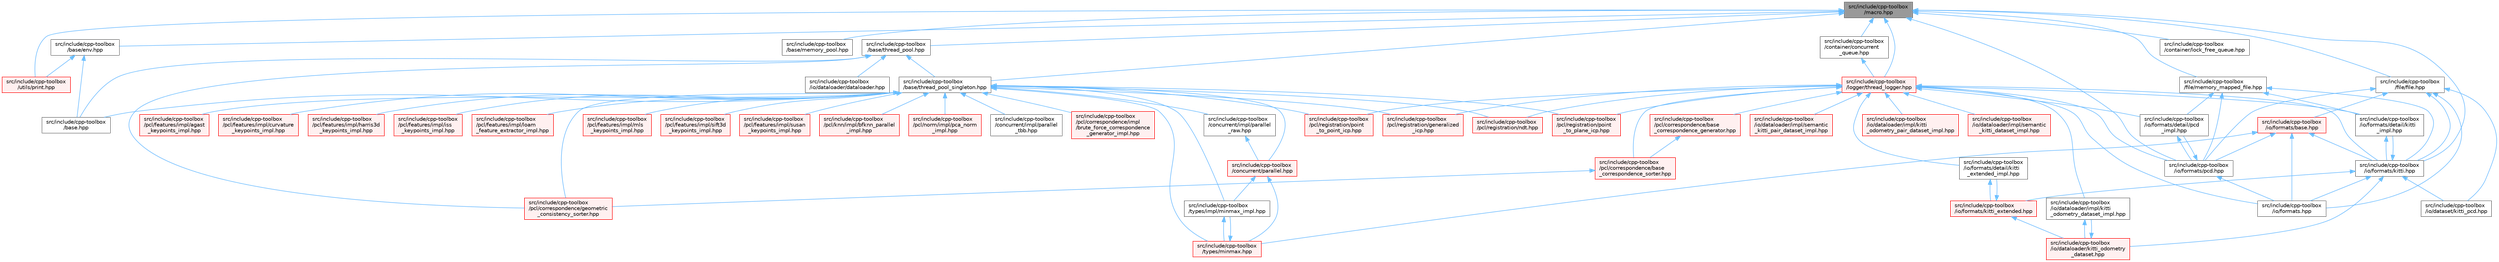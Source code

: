 digraph "src/include/cpp-toolbox/macro.hpp"
{
 // LATEX_PDF_SIZE
  bgcolor="transparent";
  edge [fontname=Helvetica,fontsize=10,labelfontname=Helvetica,labelfontsize=10];
  node [fontname=Helvetica,fontsize=10,shape=box,height=0.2,width=0.4];
  Node1 [id="Node000001",label="src/include/cpp-toolbox\l/macro.hpp",height=0.2,width=0.4,color="gray40", fillcolor="grey60", style="filled", fontcolor="black",tooltip="通用的编译器、平台、架构检测和实用宏定义 / Common macros for compiler, platform, architecture detection and utility macro..."];
  Node1 -> Node2 [id="edge1_Node000001_Node000002",dir="back",color="steelblue1",style="solid",tooltip=" "];
  Node2 [id="Node000002",label="src/include/cpp-toolbox\l/base/env.hpp",height=0.2,width=0.4,color="grey40", fillcolor="white", style="filled",URL="$env_8hpp.html",tooltip=" "];
  Node2 -> Node3 [id="edge2_Node000002_Node000003",dir="back",color="steelblue1",style="solid",tooltip=" "];
  Node3 [id="Node000003",label="src/include/cpp-toolbox\l/base.hpp",height=0.2,width=0.4,color="grey40", fillcolor="white", style="filled",URL="$base_8hpp.html",tooltip=" "];
  Node2 -> Node4 [id="edge3_Node000002_Node000004",dir="back",color="steelblue1",style="solid",tooltip=" "];
  Node4 [id="Node000004",label="src/include/cpp-toolbox\l/utils/print.hpp",height=0.2,width=0.4,color="red", fillcolor="#FFF0F0", style="filled",URL="$print_8hpp.html",tooltip=" "];
  Node1 -> Node6 [id="edge4_Node000001_Node000006",dir="back",color="steelblue1",style="solid",tooltip=" "];
  Node6 [id="Node000006",label="src/include/cpp-toolbox\l/base/memory_pool.hpp",height=0.2,width=0.4,color="grey40", fillcolor="white", style="filled",URL="$memory__pool_8hpp.html",tooltip=" "];
  Node1 -> Node7 [id="edge5_Node000001_Node000007",dir="back",color="steelblue1",style="solid",tooltip=" "];
  Node7 [id="Node000007",label="src/include/cpp-toolbox\l/base/thread_pool.hpp",height=0.2,width=0.4,color="grey40", fillcolor="white", style="filled",URL="$thread__pool_8hpp.html",tooltip=" "];
  Node7 -> Node3 [id="edge6_Node000007_Node000003",dir="back",color="steelblue1",style="solid",tooltip=" "];
  Node7 -> Node8 [id="edge7_Node000007_Node000008",dir="back",color="steelblue1",style="solid",tooltip=" "];
  Node8 [id="Node000008",label="src/include/cpp-toolbox\l/base/thread_pool_singleton.hpp",height=0.2,width=0.4,color="grey40", fillcolor="white", style="filled",URL="$thread__pool__singleton_8hpp.html",tooltip=" "];
  Node8 -> Node3 [id="edge8_Node000008_Node000003",dir="back",color="steelblue1",style="solid",tooltip=" "];
  Node8 -> Node9 [id="edge9_Node000008_Node000009",dir="back",color="steelblue1",style="solid",tooltip=" "];
  Node9 [id="Node000009",label="src/include/cpp-toolbox\l/concurrent/impl/parallel\l_raw.hpp",height=0.2,width=0.4,color="grey40", fillcolor="white", style="filled",URL="$parallel__raw_8hpp.html",tooltip=" "];
  Node9 -> Node10 [id="edge10_Node000009_Node000010",dir="back",color="steelblue1",style="solid",tooltip=" "];
  Node10 [id="Node000010",label="src/include/cpp-toolbox\l/concurrent/parallel.hpp",height=0.2,width=0.4,color="red", fillcolor="#FFF0F0", style="filled",URL="$parallel_8hpp.html",tooltip=" "];
  Node10 -> Node59 [id="edge11_Node000010_Node000059",dir="back",color="steelblue1",style="solid",tooltip=" "];
  Node59 [id="Node000059",label="src/include/cpp-toolbox\l/types/impl/minmax_impl.hpp",height=0.2,width=0.4,color="grey40", fillcolor="white", style="filled",URL="$minmax__impl_8hpp.html",tooltip=" "];
  Node59 -> Node60 [id="edge12_Node000059_Node000060",dir="back",color="steelblue1",style="solid",tooltip=" "];
  Node60 [id="Node000060",label="src/include/cpp-toolbox\l/types/minmax.hpp",height=0.2,width=0.4,color="red", fillcolor="#FFF0F0", style="filled",URL="$minmax_8hpp.html",tooltip=" "];
  Node60 -> Node59 [id="edge13_Node000060_Node000059",dir="back",color="steelblue1",style="solid",tooltip=" "];
  Node10 -> Node60 [id="edge14_Node000010_Node000060",dir="back",color="steelblue1",style="solid",tooltip=" "];
  Node8 -> Node62 [id="edge15_Node000008_Node000062",dir="back",color="steelblue1",style="solid",tooltip=" "];
  Node62 [id="Node000062",label="src/include/cpp-toolbox\l/concurrent/impl/parallel\l_tbb.hpp",height=0.2,width=0.4,color="grey40", fillcolor="white", style="filled",URL="$parallel__tbb_8hpp.html",tooltip=" "];
  Node8 -> Node10 [id="edge16_Node000008_Node000010",dir="back",color="steelblue1",style="solid",tooltip=" "];
  Node8 -> Node63 [id="edge17_Node000008_Node000063",dir="back",color="steelblue1",style="solid",tooltip=" "];
  Node63 [id="Node000063",label="src/include/cpp-toolbox\l/pcl/correspondence/geometric\l_consistency_sorter.hpp",height=0.2,width=0.4,color="red", fillcolor="#FFF0F0", style="filled",URL="$geometric__consistency__sorter_8hpp.html",tooltip=" "];
  Node8 -> Node66 [id="edge18_Node000008_Node000066",dir="back",color="steelblue1",style="solid",tooltip=" "];
  Node66 [id="Node000066",label="src/include/cpp-toolbox\l/pcl/correspondence/impl\l/brute_force_correspondence\l_generator_impl.hpp",height=0.2,width=0.4,color="red", fillcolor="#FFF0F0", style="filled",URL="$brute__force__correspondence__generator__impl_8hpp.html",tooltip=" "];
  Node8 -> Node68 [id="edge19_Node000008_Node000068",dir="back",color="steelblue1",style="solid",tooltip=" "];
  Node68 [id="Node000068",label="src/include/cpp-toolbox\l/pcl/features/impl/agast\l_keypoints_impl.hpp",height=0.2,width=0.4,color="red", fillcolor="#FFF0F0", style="filled",URL="$agast__keypoints__impl_8hpp.html",tooltip=" "];
  Node8 -> Node69 [id="edge20_Node000008_Node000069",dir="back",color="steelblue1",style="solid",tooltip=" "];
  Node69 [id="Node000069",label="src/include/cpp-toolbox\l/pcl/features/impl/curvature\l_keypoints_impl.hpp",height=0.2,width=0.4,color="red", fillcolor="#FFF0F0", style="filled",URL="$curvature__keypoints__impl_8hpp.html",tooltip=" "];
  Node8 -> Node70 [id="edge21_Node000008_Node000070",dir="back",color="steelblue1",style="solid",tooltip=" "];
  Node70 [id="Node000070",label="src/include/cpp-toolbox\l/pcl/features/impl/harris3d\l_keypoints_impl.hpp",height=0.2,width=0.4,color="red", fillcolor="#FFF0F0", style="filled",URL="$harris3d__keypoints__impl_8hpp.html",tooltip=" "];
  Node8 -> Node71 [id="edge22_Node000008_Node000071",dir="back",color="steelblue1",style="solid",tooltip=" "];
  Node71 [id="Node000071",label="src/include/cpp-toolbox\l/pcl/features/impl/iss\l_keypoints_impl.hpp",height=0.2,width=0.4,color="red", fillcolor="#FFF0F0", style="filled",URL="$iss__keypoints__impl_8hpp.html",tooltip=" "];
  Node8 -> Node72 [id="edge23_Node000008_Node000072",dir="back",color="steelblue1",style="solid",tooltip=" "];
  Node72 [id="Node000072",label="src/include/cpp-toolbox\l/pcl/features/impl/loam\l_feature_extractor_impl.hpp",height=0.2,width=0.4,color="red", fillcolor="#FFF0F0", style="filled",URL="$loam__feature__extractor__impl_8hpp.html",tooltip=" "];
  Node8 -> Node73 [id="edge24_Node000008_Node000073",dir="back",color="steelblue1",style="solid",tooltip=" "];
  Node73 [id="Node000073",label="src/include/cpp-toolbox\l/pcl/features/impl/mls\l_keypoints_impl.hpp",height=0.2,width=0.4,color="red", fillcolor="#FFF0F0", style="filled",URL="$mls__keypoints__impl_8hpp.html",tooltip=" "];
  Node8 -> Node74 [id="edge25_Node000008_Node000074",dir="back",color="steelblue1",style="solid",tooltip=" "];
  Node74 [id="Node000074",label="src/include/cpp-toolbox\l/pcl/features/impl/sift3d\l_keypoints_impl.hpp",height=0.2,width=0.4,color="red", fillcolor="#FFF0F0", style="filled",URL="$sift3d__keypoints__impl_8hpp.html",tooltip=" "];
  Node8 -> Node75 [id="edge26_Node000008_Node000075",dir="back",color="steelblue1",style="solid",tooltip=" "];
  Node75 [id="Node000075",label="src/include/cpp-toolbox\l/pcl/features/impl/susan\l_keypoints_impl.hpp",height=0.2,width=0.4,color="red", fillcolor="#FFF0F0", style="filled",URL="$susan__keypoints__impl_8hpp.html",tooltip=" "];
  Node8 -> Node76 [id="edge27_Node000008_Node000076",dir="back",color="steelblue1",style="solid",tooltip=" "];
  Node76 [id="Node000076",label="src/include/cpp-toolbox\l/pcl/knn/impl/bfknn_parallel\l_impl.hpp",height=0.2,width=0.4,color="red", fillcolor="#FFF0F0", style="filled",URL="$bfknn__parallel__impl_8hpp.html",tooltip=" "];
  Node8 -> Node77 [id="edge28_Node000008_Node000077",dir="back",color="steelblue1",style="solid",tooltip=" "];
  Node77 [id="Node000077",label="src/include/cpp-toolbox\l/pcl/norm/impl/pca_norm\l_impl.hpp",height=0.2,width=0.4,color="red", fillcolor="#FFF0F0", style="filled",URL="$pca__norm__impl_8hpp.html",tooltip=" "];
  Node8 -> Node48 [id="edge29_Node000008_Node000048",dir="back",color="steelblue1",style="solid",tooltip=" "];
  Node48 [id="Node000048",label="src/include/cpp-toolbox\l/pcl/registration/generalized\l_icp.hpp",height=0.2,width=0.4,color="red", fillcolor="#FFF0F0", style="filled",URL="$generalized__icp_8hpp.html",tooltip=" "];
  Node8 -> Node50 [id="edge30_Node000008_Node000050",dir="back",color="steelblue1",style="solid",tooltip=" "];
  Node50 [id="Node000050",label="src/include/cpp-toolbox\l/pcl/registration/ndt.hpp",height=0.2,width=0.4,color="red", fillcolor="#FFF0F0", style="filled",URL="$ndt_8hpp.html",tooltip=" "];
  Node8 -> Node52 [id="edge31_Node000008_Node000052",dir="back",color="steelblue1",style="solid",tooltip=" "];
  Node52 [id="Node000052",label="src/include/cpp-toolbox\l/pcl/registration/point\l_to_plane_icp.hpp",height=0.2,width=0.4,color="red", fillcolor="#FFF0F0", style="filled",URL="$point__to__plane__icp_8hpp.html",tooltip=" "];
  Node8 -> Node54 [id="edge32_Node000008_Node000054",dir="back",color="steelblue1",style="solid",tooltip=" "];
  Node54 [id="Node000054",label="src/include/cpp-toolbox\l/pcl/registration/point\l_to_point_icp.hpp",height=0.2,width=0.4,color="red", fillcolor="#FFF0F0", style="filled",URL="$point__to__point__icp_8hpp.html",tooltip=" "];
  Node8 -> Node59 [id="edge33_Node000008_Node000059",dir="back",color="steelblue1",style="solid",tooltip=" "];
  Node8 -> Node60 [id="edge34_Node000008_Node000060",dir="back",color="steelblue1",style="solid",tooltip=" "];
  Node7 -> Node78 [id="edge35_Node000007_Node000078",dir="back",color="steelblue1",style="solid",tooltip=" "];
  Node78 [id="Node000078",label="src/include/cpp-toolbox\l/io/dataloader/dataloader.hpp",height=0.2,width=0.4,color="grey40", fillcolor="white", style="filled",URL="$dataloader_8hpp.html",tooltip=" "];
  Node7 -> Node63 [id="edge36_Node000007_Node000063",dir="back",color="steelblue1",style="solid",tooltip=" "];
  Node1 -> Node8 [id="edge37_Node000001_Node000008",dir="back",color="steelblue1",style="solid",tooltip=" "];
  Node1 -> Node79 [id="edge38_Node000001_Node000079",dir="back",color="steelblue1",style="solid",tooltip=" "];
  Node79 [id="Node000079",label="src/include/cpp-toolbox\l/container/concurrent\l_queue.hpp",height=0.2,width=0.4,color="grey40", fillcolor="white", style="filled",URL="$concurrent__queue_8hpp.html",tooltip=" "];
  Node79 -> Node80 [id="edge39_Node000079_Node000080",dir="back",color="steelblue1",style="solid",tooltip=" "];
  Node80 [id="Node000080",label="src/include/cpp-toolbox\l/logger/thread_logger.hpp",height=0.2,width=0.4,color="red", fillcolor="#FFF0F0", style="filled",URL="$thread__logger_8hpp.html",tooltip=" "];
  Node80 -> Node81 [id="edge40_Node000080_Node000081",dir="back",color="steelblue1",style="solid",tooltip=" "];
  Node81 [id="Node000081",label="src/include/cpp-toolbox\l/io/dataloader/impl/kitti\l_odometry_dataset_impl.hpp",height=0.2,width=0.4,color="grey40", fillcolor="white", style="filled",URL="$kitti__odometry__dataset__impl_8hpp.html",tooltip=" "];
  Node81 -> Node82 [id="edge41_Node000081_Node000082",dir="back",color="steelblue1",style="solid",tooltip=" "];
  Node82 [id="Node000082",label="src/include/cpp-toolbox\l/io/dataloader/kitti_odometry\l_dataset.hpp",height=0.2,width=0.4,color="red", fillcolor="#FFF0F0", style="filled",URL="$kitti__odometry__dataset_8hpp.html",tooltip=" "];
  Node82 -> Node81 [id="edge42_Node000082_Node000081",dir="back",color="steelblue1",style="solid",tooltip=" "];
  Node80 -> Node84 [id="edge43_Node000080_Node000084",dir="back",color="steelblue1",style="solid",tooltip=" "];
  Node84 [id="Node000084",label="src/include/cpp-toolbox\l/io/dataloader/impl/kitti\l_odometry_pair_dataset_impl.hpp",height=0.2,width=0.4,color="red", fillcolor="#FFF0F0", style="filled",URL="$kitti__odometry__pair__dataset__impl_8hpp.html",tooltip=" "];
  Node80 -> Node86 [id="edge44_Node000080_Node000086",dir="back",color="steelblue1",style="solid",tooltip=" "];
  Node86 [id="Node000086",label="src/include/cpp-toolbox\l/io/dataloader/impl/semantic\l_kitti_dataset_impl.hpp",height=0.2,width=0.4,color="red", fillcolor="#FFF0F0", style="filled",URL="$semantic__kitti__dataset__impl_8hpp.html",tooltip=" "];
  Node80 -> Node88 [id="edge45_Node000080_Node000088",dir="back",color="steelblue1",style="solid",tooltip=" "];
  Node88 [id="Node000088",label="src/include/cpp-toolbox\l/io/dataloader/impl/semantic\l_kitti_pair_dataset_impl.hpp",height=0.2,width=0.4,color="red", fillcolor="#FFF0F0", style="filled",URL="$semantic__kitti__pair__dataset__impl_8hpp.html",tooltip=" "];
  Node80 -> Node89 [id="edge46_Node000080_Node000089",dir="back",color="steelblue1",style="solid",tooltip=" "];
  Node89 [id="Node000089",label="src/include/cpp-toolbox\l/io/formats.hpp",height=0.2,width=0.4,color="grey40", fillcolor="white", style="filled",URL="$formats_8hpp.html",tooltip=" "];
  Node80 -> Node90 [id="edge47_Node000080_Node000090",dir="back",color="steelblue1",style="solid",tooltip=" "];
  Node90 [id="Node000090",label="src/include/cpp-toolbox\l/io/formats/detail/kitti\l_extended_impl.hpp",height=0.2,width=0.4,color="grey40", fillcolor="white", style="filled",URL="$kitti__extended__impl_8hpp.html",tooltip=" "];
  Node90 -> Node91 [id="edge48_Node000090_Node000091",dir="back",color="steelblue1",style="solid",tooltip=" "];
  Node91 [id="Node000091",label="src/include/cpp-toolbox\l/io/formats/kitti_extended.hpp",height=0.2,width=0.4,color="red", fillcolor="#FFF0F0", style="filled",URL="$kitti__extended_8hpp.html",tooltip=" "];
  Node91 -> Node82 [id="edge49_Node000091_Node000082",dir="back",color="steelblue1",style="solid",tooltip=" "];
  Node91 -> Node90 [id="edge50_Node000091_Node000090",dir="back",color="steelblue1",style="solid",tooltip=" "];
  Node80 -> Node96 [id="edge51_Node000080_Node000096",dir="back",color="steelblue1",style="solid",tooltip=" "];
  Node96 [id="Node000096",label="src/include/cpp-toolbox\l/io/formats/detail/kitti\l_impl.hpp",height=0.2,width=0.4,color="grey40", fillcolor="white", style="filled",URL="$kitti__impl_8hpp.html",tooltip="此文件包含 kitti_format_t 的模板实现/This file contains the template implementations for kitti_format_t"];
  Node96 -> Node97 [id="edge52_Node000096_Node000097",dir="back",color="steelblue1",style="solid",tooltip=" "];
  Node97 [id="Node000097",label="src/include/cpp-toolbox\l/io/formats/kitti.hpp",height=0.2,width=0.4,color="grey40", fillcolor="white", style="filled",URL="$kitti_8hpp.html",tooltip=" "];
  Node97 -> Node82 [id="edge53_Node000097_Node000082",dir="back",color="steelblue1",style="solid",tooltip=" "];
  Node97 -> Node98 [id="edge54_Node000097_Node000098",dir="back",color="steelblue1",style="solid",tooltip=" "];
  Node98 [id="Node000098",label="src/include/cpp-toolbox\l/io/dataset/kitti_pcd.hpp",height=0.2,width=0.4,color="grey40", fillcolor="white", style="filled",URL="$kitti__pcd_8hpp.html",tooltip=" "];
  Node97 -> Node89 [id="edge55_Node000097_Node000089",dir="back",color="steelblue1",style="solid",tooltip=" "];
  Node97 -> Node96 [id="edge56_Node000097_Node000096",dir="back",color="steelblue1",style="solid",tooltip=" "];
  Node97 -> Node91 [id="edge57_Node000097_Node000091",dir="back",color="steelblue1",style="solid",tooltip=" "];
  Node80 -> Node99 [id="edge58_Node000080_Node000099",dir="back",color="steelblue1",style="solid",tooltip=" "];
  Node99 [id="Node000099",label="src/include/cpp-toolbox\l/io/formats/detail/pcd\l_impl.hpp",height=0.2,width=0.4,color="grey40", fillcolor="white", style="filled",URL="$pcd__impl_8hpp.html",tooltip="此文件包含 pcd_format_t 的模板实现/This file contains the template implementations for pcd_format_t"];
  Node99 -> Node100 [id="edge59_Node000099_Node000100",dir="back",color="steelblue1",style="solid",tooltip=" "];
  Node100 [id="Node000100",label="src/include/cpp-toolbox\l/io/formats/pcd.hpp",height=0.2,width=0.4,color="grey40", fillcolor="white", style="filled",URL="$pcd_8hpp.html",tooltip=" "];
  Node100 -> Node89 [id="edge60_Node000100_Node000089",dir="back",color="steelblue1",style="solid",tooltip=" "];
  Node100 -> Node99 [id="edge61_Node000100_Node000099",dir="back",color="steelblue1",style="solid",tooltip=" "];
  Node80 -> Node97 [id="edge62_Node000080_Node000097",dir="back",color="steelblue1",style="solid",tooltip=" "];
  Node80 -> Node100 [id="edge63_Node000080_Node000100",dir="back",color="steelblue1",style="solid",tooltip=" "];
  Node80 -> Node101 [id="edge64_Node000080_Node000101",dir="back",color="steelblue1",style="solid",tooltip=" "];
  Node101 [id="Node000101",label="src/include/cpp-toolbox\l/pcl/correspondence/base\l_correspondence_generator.hpp",height=0.2,width=0.4,color="red", fillcolor="#FFF0F0", style="filled",URL="$base__correspondence__generator_8hpp.html",tooltip=" "];
  Node101 -> Node102 [id="edge65_Node000101_Node000102",dir="back",color="steelblue1",style="solid",tooltip=" "];
  Node102 [id="Node000102",label="src/include/cpp-toolbox\l/pcl/correspondence/base\l_correspondence_sorter.hpp",height=0.2,width=0.4,color="red", fillcolor="#FFF0F0", style="filled",URL="$base__correspondence__sorter_8hpp.html",tooltip=" "];
  Node102 -> Node63 [id="edge66_Node000102_Node000063",dir="back",color="steelblue1",style="solid",tooltip=" "];
  Node80 -> Node102 [id="edge67_Node000080_Node000102",dir="back",color="steelblue1",style="solid",tooltip=" "];
  Node80 -> Node48 [id="edge68_Node000080_Node000048",dir="back",color="steelblue1",style="solid",tooltip=" "];
  Node80 -> Node50 [id="edge69_Node000080_Node000050",dir="back",color="steelblue1",style="solid",tooltip=" "];
  Node80 -> Node52 [id="edge70_Node000080_Node000052",dir="back",color="steelblue1",style="solid",tooltip=" "];
  Node80 -> Node54 [id="edge71_Node000080_Node000054",dir="back",color="steelblue1",style="solid",tooltip=" "];
  Node1 -> Node115 [id="edge72_Node000001_Node000115",dir="back",color="steelblue1",style="solid",tooltip=" "];
  Node115 [id="Node000115",label="src/include/cpp-toolbox\l/container/lock_free_queue.hpp",height=0.2,width=0.4,color="grey40", fillcolor="white", style="filled",URL="$lock__free__queue_8hpp.html",tooltip=" "];
  Node1 -> Node116 [id="edge73_Node000001_Node000116",dir="back",color="steelblue1",style="solid",tooltip=" "];
  Node116 [id="Node000116",label="src/include/cpp-toolbox\l/file/file.hpp",height=0.2,width=0.4,color="grey40", fillcolor="white", style="filled",URL="$file_8hpp.html",tooltip=" "];
  Node116 -> Node98 [id="edge74_Node000116_Node000098",dir="back",color="steelblue1",style="solid",tooltip=" "];
  Node116 -> Node89 [id="edge75_Node000116_Node000089",dir="back",color="steelblue1",style="solid",tooltip=" "];
  Node116 -> Node117 [id="edge76_Node000116_Node000117",dir="back",color="steelblue1",style="solid",tooltip=" "];
  Node117 [id="Node000117",label="src/include/cpp-toolbox\l/io/formats/base.hpp",height=0.2,width=0.4,color="red", fillcolor="#FFF0F0", style="filled",URL="$io_2formats_2base_8hpp.html",tooltip=" "];
  Node117 -> Node89 [id="edge77_Node000117_Node000089",dir="back",color="steelblue1",style="solid",tooltip=" "];
  Node117 -> Node97 [id="edge78_Node000117_Node000097",dir="back",color="steelblue1",style="solid",tooltip=" "];
  Node117 -> Node100 [id="edge79_Node000117_Node000100",dir="back",color="steelblue1",style="solid",tooltip=" "];
  Node117 -> Node60 [id="edge80_Node000117_Node000060",dir="back",color="steelblue1",style="solid",tooltip=" "];
  Node116 -> Node97 [id="edge81_Node000116_Node000097",dir="back",color="steelblue1",style="solid",tooltip=" "];
  Node116 -> Node100 [id="edge82_Node000116_Node000100",dir="back",color="steelblue1",style="solid",tooltip=" "];
  Node1 -> Node136 [id="edge83_Node000001_Node000136",dir="back",color="steelblue1",style="solid",tooltip=" "];
  Node136 [id="Node000136",label="src/include/cpp-toolbox\l/file/memory_mapped_file.hpp",height=0.2,width=0.4,color="grey40", fillcolor="white", style="filled",URL="$memory__mapped__file_8hpp.html",tooltip=" "];
  Node136 -> Node96 [id="edge84_Node000136_Node000096",dir="back",color="steelblue1",style="solid",tooltip=" "];
  Node136 -> Node99 [id="edge85_Node000136_Node000099",dir="back",color="steelblue1",style="solid",tooltip=" "];
  Node136 -> Node97 [id="edge86_Node000136_Node000097",dir="back",color="steelblue1",style="solid",tooltip=" "];
  Node136 -> Node100 [id="edge87_Node000136_Node000100",dir="back",color="steelblue1",style="solid",tooltip=" "];
  Node1 -> Node97 [id="edge88_Node000001_Node000097",dir="back",color="steelblue1",style="solid",tooltip=" "];
  Node1 -> Node100 [id="edge89_Node000001_Node000100",dir="back",color="steelblue1",style="solid",tooltip=" "];
  Node1 -> Node80 [id="edge90_Node000001_Node000080",dir="back",color="steelblue1",style="solid",tooltip=" "];
  Node1 -> Node4 [id="edge91_Node000001_Node000004",dir="back",color="steelblue1",style="solid",tooltip=" "];
}
